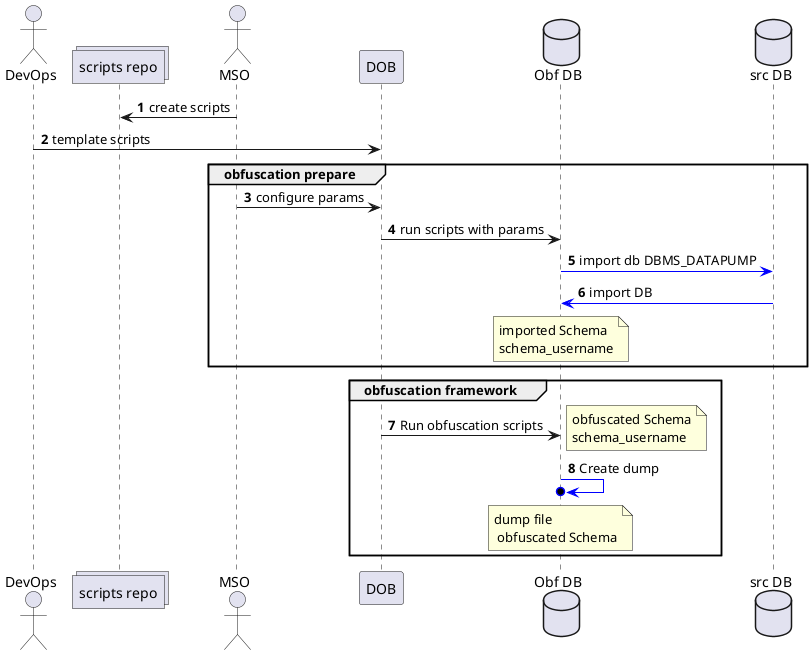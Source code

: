 @startuml

skinparam responseMessageBelowArrow true

actor "DevOps" as devops
collections "scripts repo" as mso_git
actor "MSO" as man

participant "DOB" as dob
database "Obf DB" as target_db
database "src DB" as src_db

autonumber
man -> mso_git: create scripts
devops -> dob: template scripts

group obfuscation prepare
    man -> dob: configure params
    dob -> target_db: run scripts with params
    target_db -[#blue]> src_db: import db DBMS_DATAPUMP
    src_db -[#blue]> target_db: import DB
    note over target_db: imported Schema\nschema_username
end

group obfuscation framework
    dob -> target_db: Run obfuscation scripts
    note right: obfuscated Schema\nschema_username
    target_db -[#blue]>o target_db: Create dump
    note over target_db: dump file\n obfuscated Schema
end



@enduml